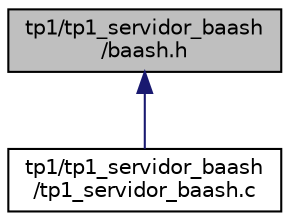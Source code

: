 digraph "tp1/tp1_servidor_baash/baash.h"
{
  edge [fontname="Helvetica",fontsize="10",labelfontname="Helvetica",labelfontsize="10"];
  node [fontname="Helvetica",fontsize="10",shape=record];
  Node1 [label="tp1/tp1_servidor_baash\l/baash.h",height=0.2,width=0.4,color="black", fillcolor="grey75", style="filled", fontcolor="black"];
  Node1 -> Node2 [dir="back",color="midnightblue",fontsize="10",style="solid"];
  Node2 [label="tp1/tp1_servidor_baash\l/tp1_servidor_baash.c",height=0.2,width=0.4,color="black", fillcolor="white", style="filled",URL="$tp1__servidor__baash_8c.html"];
}
